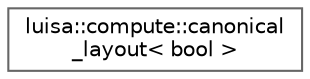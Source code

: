 digraph "类继承关系图"
{
 // LATEX_PDF_SIZE
  bgcolor="transparent";
  edge [fontname=Helvetica,fontsize=10,labelfontname=Helvetica,labelfontsize=10];
  node [fontname=Helvetica,fontsize=10,shape=box,height=0.2,width=0.4];
  rankdir="LR";
  Node0 [id="Node000000",label="luisa::compute::canonical\l_layout\< bool \>",height=0.2,width=0.4,color="grey40", fillcolor="white", style="filled",URL="$structluisa_1_1compute_1_1canonical__layout_3_01bool_01_4.html",tooltip=" "];
}
